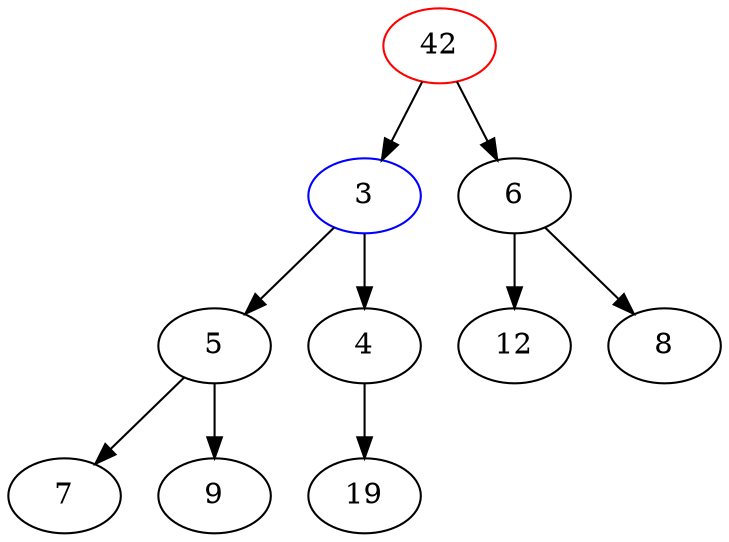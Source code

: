 digraph G {
	"42" [color=red];
	"3" [color=blue];
	42 -> 3;
	42 -> 6;
	3 -> 5;
	3 -> 4;
	6 -> 12;
	6 -> 8;
	5 -> 7;
	5 -> 9;
	4 -> 19;
}
